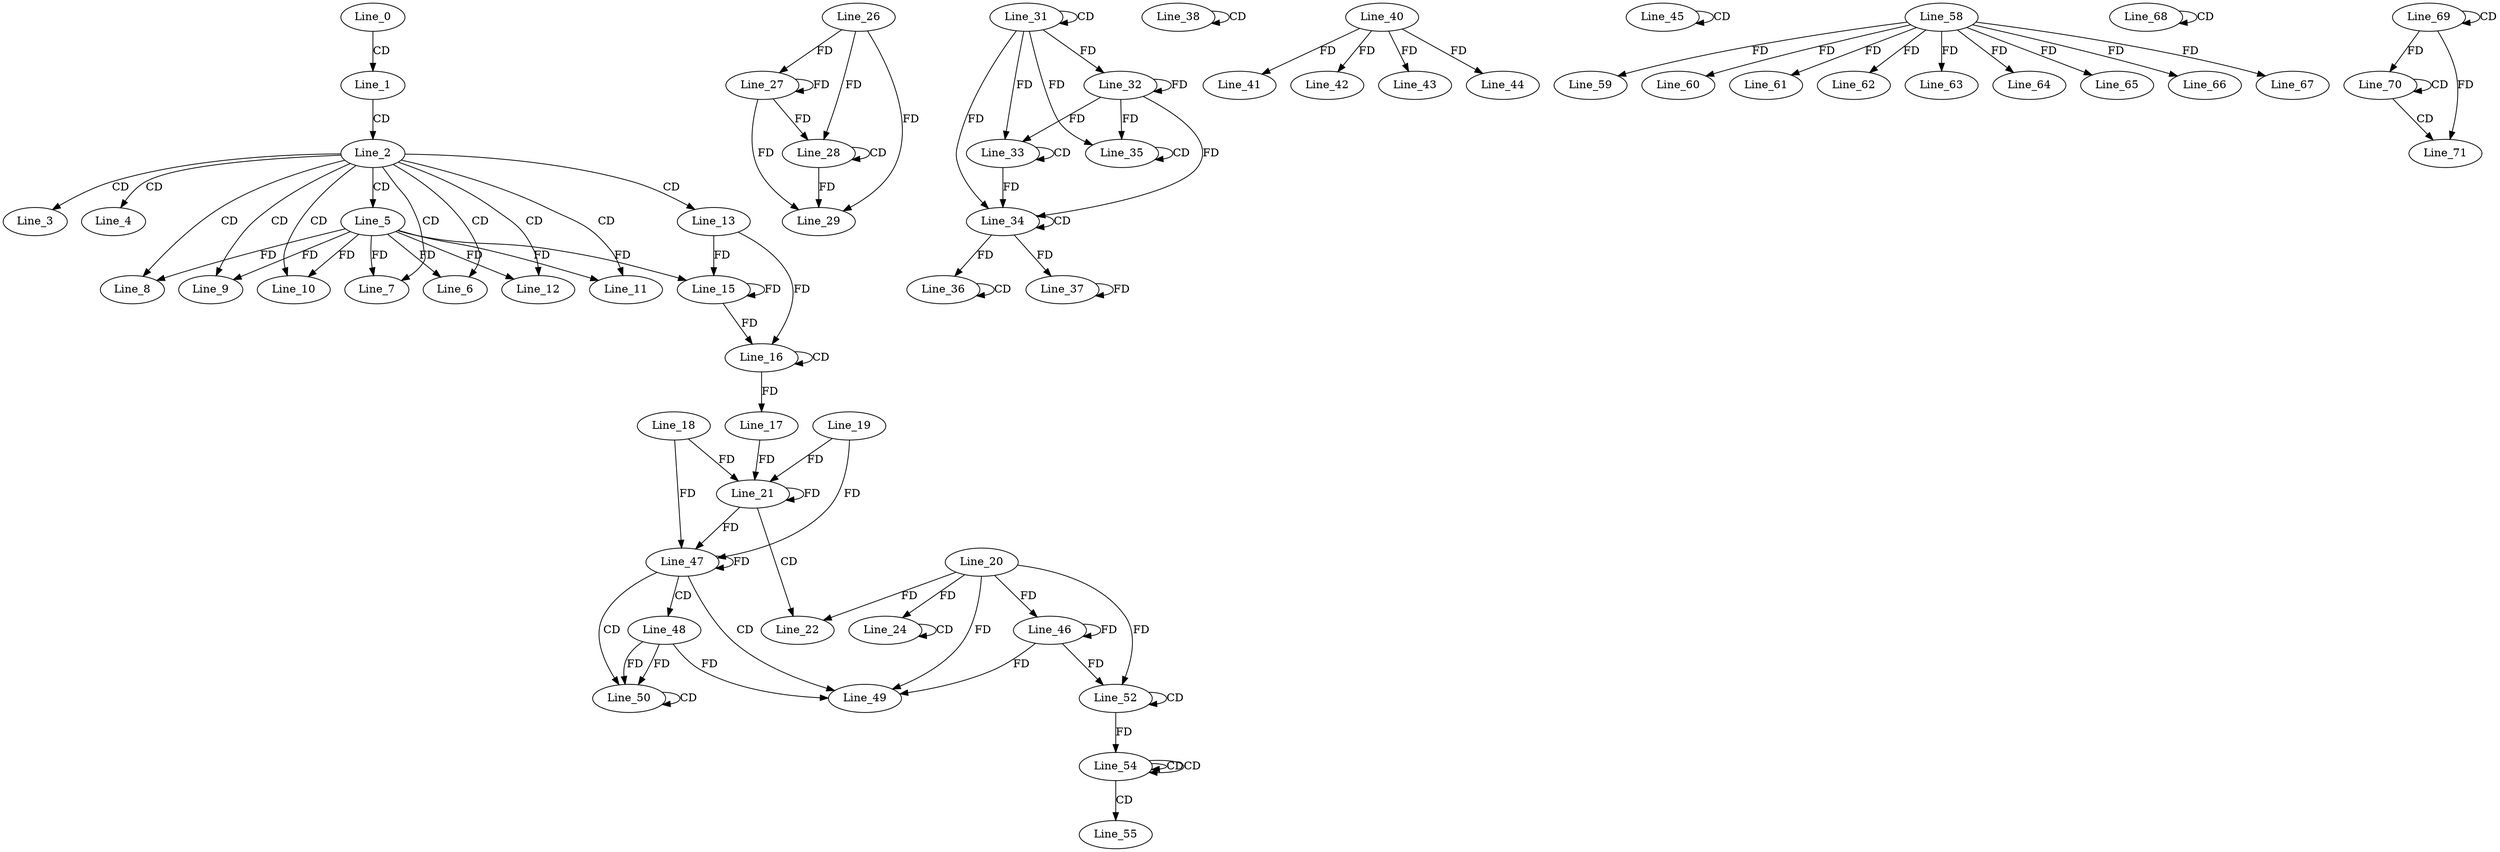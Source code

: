 digraph G {
  Line_0;
  Line_1;
  Line_2;
  Line_3;
  Line_4;
  Line_5;
  Line_6;
  Line_7;
  Line_8;
  Line_9;
  Line_10;
  Line_11;
  Line_12;
  Line_13;
  Line_15;
  Line_15;
  Line_16;
  Line_16;
  Line_17;
  Line_21;
  Line_19;
  Line_21;
  Line_17;
  Line_18;
  Line_21;
  Line_22;
  Line_20;
  Line_24;
  Line_24;
  Line_24;
  Line_26;
  Line_27;
  Line_27;
  Line_28;
  Line_28;
  Line_29;
  Line_29;
  Line_31;
  Line_31;
  Line_32;
  Line_32;
  Line_33;
  Line_33;
  Line_34;
  Line_34;
  Line_35;
  Line_35;
  Line_36;
  Line_36;
  Line_37;
  Line_38;
  Line_38;
  Line_40;
  Line_41;
  Line_42;
  Line_43;
  Line_44;
  Line_45;
  Line_45;
  Line_46;
  Line_47;
  Line_47;
  Line_47;
  Line_48;
  Line_49;
  Line_50;
  Line_50;
  Line_52;
  Line_52;
  Line_54;
  Line_54;
  Line_54;
  Line_55;
  Line_58;
  Line_59;
  Line_60;
  Line_61;
  Line_62;
  Line_63;
  Line_64;
  Line_65;
  Line_66;
  Line_67;
  Line_68;
  Line_68;
  Line_69;
  Line_69;
  Line_70;
  Line_70;
  Line_71;
  Line_71;
  Line_0 -> Line_1 [ label="CD" ];
  Line_1 -> Line_2 [ label="CD" ];
  Line_2 -> Line_3 [ label="CD" ];
  Line_2 -> Line_4 [ label="CD" ];
  Line_2 -> Line_5 [ label="CD" ];
  Line_2 -> Line_6 [ label="CD" ];
  Line_5 -> Line_6 [ label="FD" ];
  Line_2 -> Line_7 [ label="CD" ];
  Line_5 -> Line_7 [ label="FD" ];
  Line_2 -> Line_8 [ label="CD" ];
  Line_5 -> Line_8 [ label="FD" ];
  Line_2 -> Line_9 [ label="CD" ];
  Line_5 -> Line_9 [ label="FD" ];
  Line_2 -> Line_10 [ label="CD" ];
  Line_5 -> Line_10 [ label="FD" ];
  Line_2 -> Line_11 [ label="CD" ];
  Line_5 -> Line_11 [ label="FD" ];
  Line_2 -> Line_12 [ label="CD" ];
  Line_5 -> Line_12 [ label="FD" ];
  Line_2 -> Line_13 [ label="CD" ];
  Line_13 -> Line_15 [ label="FD" ];
  Line_15 -> Line_15 [ label="FD" ];
  Line_5 -> Line_15 [ label="FD" ];
  Line_16 -> Line_16 [ label="CD" ];
  Line_13 -> Line_16 [ label="FD" ];
  Line_15 -> Line_16 [ label="FD" ];
  Line_16 -> Line_17 [ label="FD" ];
  Line_21 -> Line_21 [ label="FD" ];
  Line_19 -> Line_21 [ label="FD" ];
  Line_17 -> Line_21 [ label="FD" ];
  Line_18 -> Line_21 [ label="FD" ];
  Line_21 -> Line_22 [ label="CD" ];
  Line_20 -> Line_22 [ label="FD" ];
  Line_24 -> Line_24 [ label="CD" ];
  Line_20 -> Line_24 [ label="FD" ];
  Line_26 -> Line_27 [ label="FD" ];
  Line_27 -> Line_27 [ label="FD" ];
  Line_28 -> Line_28 [ label="CD" ];
  Line_26 -> Line_28 [ label="FD" ];
  Line_27 -> Line_28 [ label="FD" ];
  Line_26 -> Line_29 [ label="FD" ];
  Line_27 -> Line_29 [ label="FD" ];
  Line_28 -> Line_29 [ label="FD" ];
  Line_31 -> Line_31 [ label="CD" ];
  Line_31 -> Line_32 [ label="FD" ];
  Line_32 -> Line_32 [ label="FD" ];
  Line_33 -> Line_33 [ label="CD" ];
  Line_31 -> Line_33 [ label="FD" ];
  Line_32 -> Line_33 [ label="FD" ];
  Line_34 -> Line_34 [ label="CD" ];
  Line_31 -> Line_34 [ label="FD" ];
  Line_32 -> Line_34 [ label="FD" ];
  Line_33 -> Line_34 [ label="FD" ];
  Line_35 -> Line_35 [ label="CD" ];
  Line_31 -> Line_35 [ label="FD" ];
  Line_32 -> Line_35 [ label="FD" ];
  Line_36 -> Line_36 [ label="CD" ];
  Line_34 -> Line_36 [ label="FD" ];
  Line_34 -> Line_37 [ label="FD" ];
  Line_37 -> Line_37 [ label="FD" ];
  Line_38 -> Line_38 [ label="CD" ];
  Line_40 -> Line_41 [ label="FD" ];
  Line_40 -> Line_42 [ label="FD" ];
  Line_40 -> Line_43 [ label="FD" ];
  Line_40 -> Line_44 [ label="FD" ];
  Line_45 -> Line_45 [ label="CD" ];
  Line_20 -> Line_46 [ label="FD" ];
  Line_46 -> Line_46 [ label="FD" ];
  Line_47 -> Line_47 [ label="FD" ];
  Line_21 -> Line_47 [ label="FD" ];
  Line_19 -> Line_47 [ label="FD" ];
  Line_18 -> Line_47 [ label="FD" ];
  Line_47 -> Line_48 [ label="CD" ];
  Line_47 -> Line_49 [ label="CD" ];
  Line_20 -> Line_49 [ label="FD" ];
  Line_46 -> Line_49 [ label="FD" ];
  Line_48 -> Line_49 [ label="FD" ];
  Line_47 -> Line_50 [ label="CD" ];
  Line_48 -> Line_50 [ label="FD" ];
  Line_50 -> Line_50 [ label="CD" ];
  Line_48 -> Line_50 [ label="FD" ];
  Line_52 -> Line_52 [ label="CD" ];
  Line_20 -> Line_52 [ label="FD" ];
  Line_46 -> Line_52 [ label="FD" ];
  Line_54 -> Line_54 [ label="CD" ];
  Line_54 -> Line_54 [ label="CD" ];
  Line_52 -> Line_54 [ label="FD" ];
  Line_54 -> Line_55 [ label="CD" ];
  Line_58 -> Line_59 [ label="FD" ];
  Line_58 -> Line_60 [ label="FD" ];
  Line_58 -> Line_61 [ label="FD" ];
  Line_58 -> Line_62 [ label="FD" ];
  Line_58 -> Line_63 [ label="FD" ];
  Line_58 -> Line_64 [ label="FD" ];
  Line_58 -> Line_65 [ label="FD" ];
  Line_58 -> Line_66 [ label="FD" ];
  Line_58 -> Line_67 [ label="FD" ];
  Line_68 -> Line_68 [ label="CD" ];
  Line_69 -> Line_69 [ label="CD" ];
  Line_70 -> Line_70 [ label="CD" ];
  Line_69 -> Line_70 [ label="FD" ];
  Line_70 -> Line_71 [ label="CD" ];
  Line_69 -> Line_71 [ label="FD" ];
}
